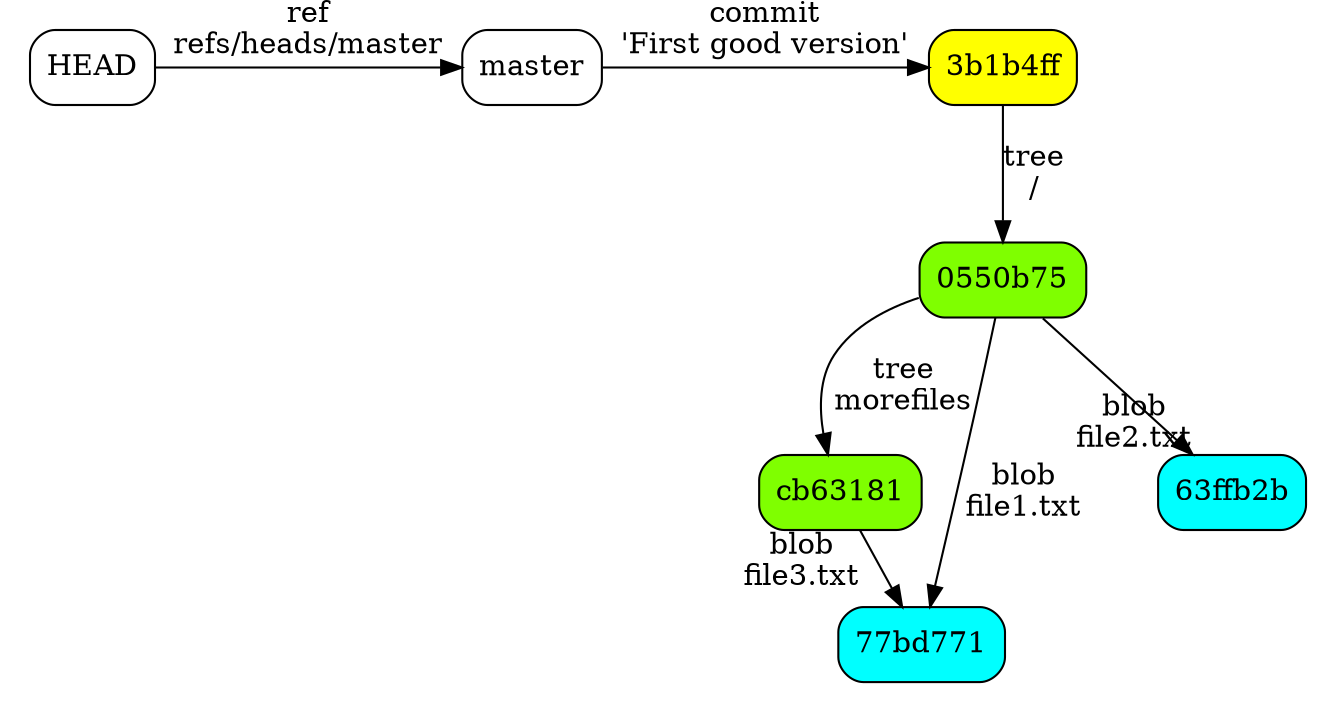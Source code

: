 digraph dag01 {
    pad=0.2;
    bgcolor=transparent;
    fontcolor=black;
    ratio=fill;
    rankdir=TB;
    node [shape=box, style="rounded,filled" fontsize="14"];
    edge [fontsize="14"];

    subgraph /* Refs */ {
        rank = same;
        node [fillcolor=white];
        HEAD;
        master;
    }
    subgraph /* Commits */ {
        node [fillcolor=yellow];
        "3b1b4ff";
    }
    subgraph /* Trees */ {
        node [fillcolor=chartreuse];
        "0550b75";
        "cb63181";
    }
    subgraph /* Blobs */ {
        node [fillcolor=cyan];
        "77bd771";
        "63ffb2b";
    }

    HEAD -> master [label=<ref<BR/>refs/heads/master>]
    master -> "3b1b4ff" [label=<commit<BR/>'First good version'> constraint=false];
    "3b1b4ff" -> "0550b75" [label=<tree<BR/>/>];
    "0550b75" -> "cb63181" [label=<tree<BR/>morefiles>];
    "0550b75" -> "77bd771" [label=<blob<BR/>file1.txt>];
    "cb63181" -> "77bd771" [taillabel=<blob<BR/>file3.txt>];
    "0550b75" -> "63ffb2b" [headlabel=<blob<BR/>file2.txt>];
}
